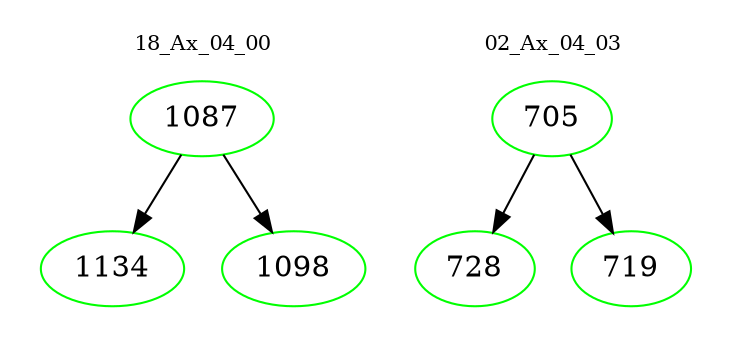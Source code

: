 digraph{
subgraph cluster_0 {
color = white
label = "18_Ax_04_00";
fontsize=10;
T0_1087 [label="1087", color="green"]
T0_1087 -> T0_1134 [color="black"]
T0_1134 [label="1134", color="green"]
T0_1087 -> T0_1098 [color="black"]
T0_1098 [label="1098", color="green"]
}
subgraph cluster_1 {
color = white
label = "02_Ax_04_03";
fontsize=10;
T1_705 [label="705", color="green"]
T1_705 -> T1_728 [color="black"]
T1_728 [label="728", color="green"]
T1_705 -> T1_719 [color="black"]
T1_719 [label="719", color="green"]
}
}
